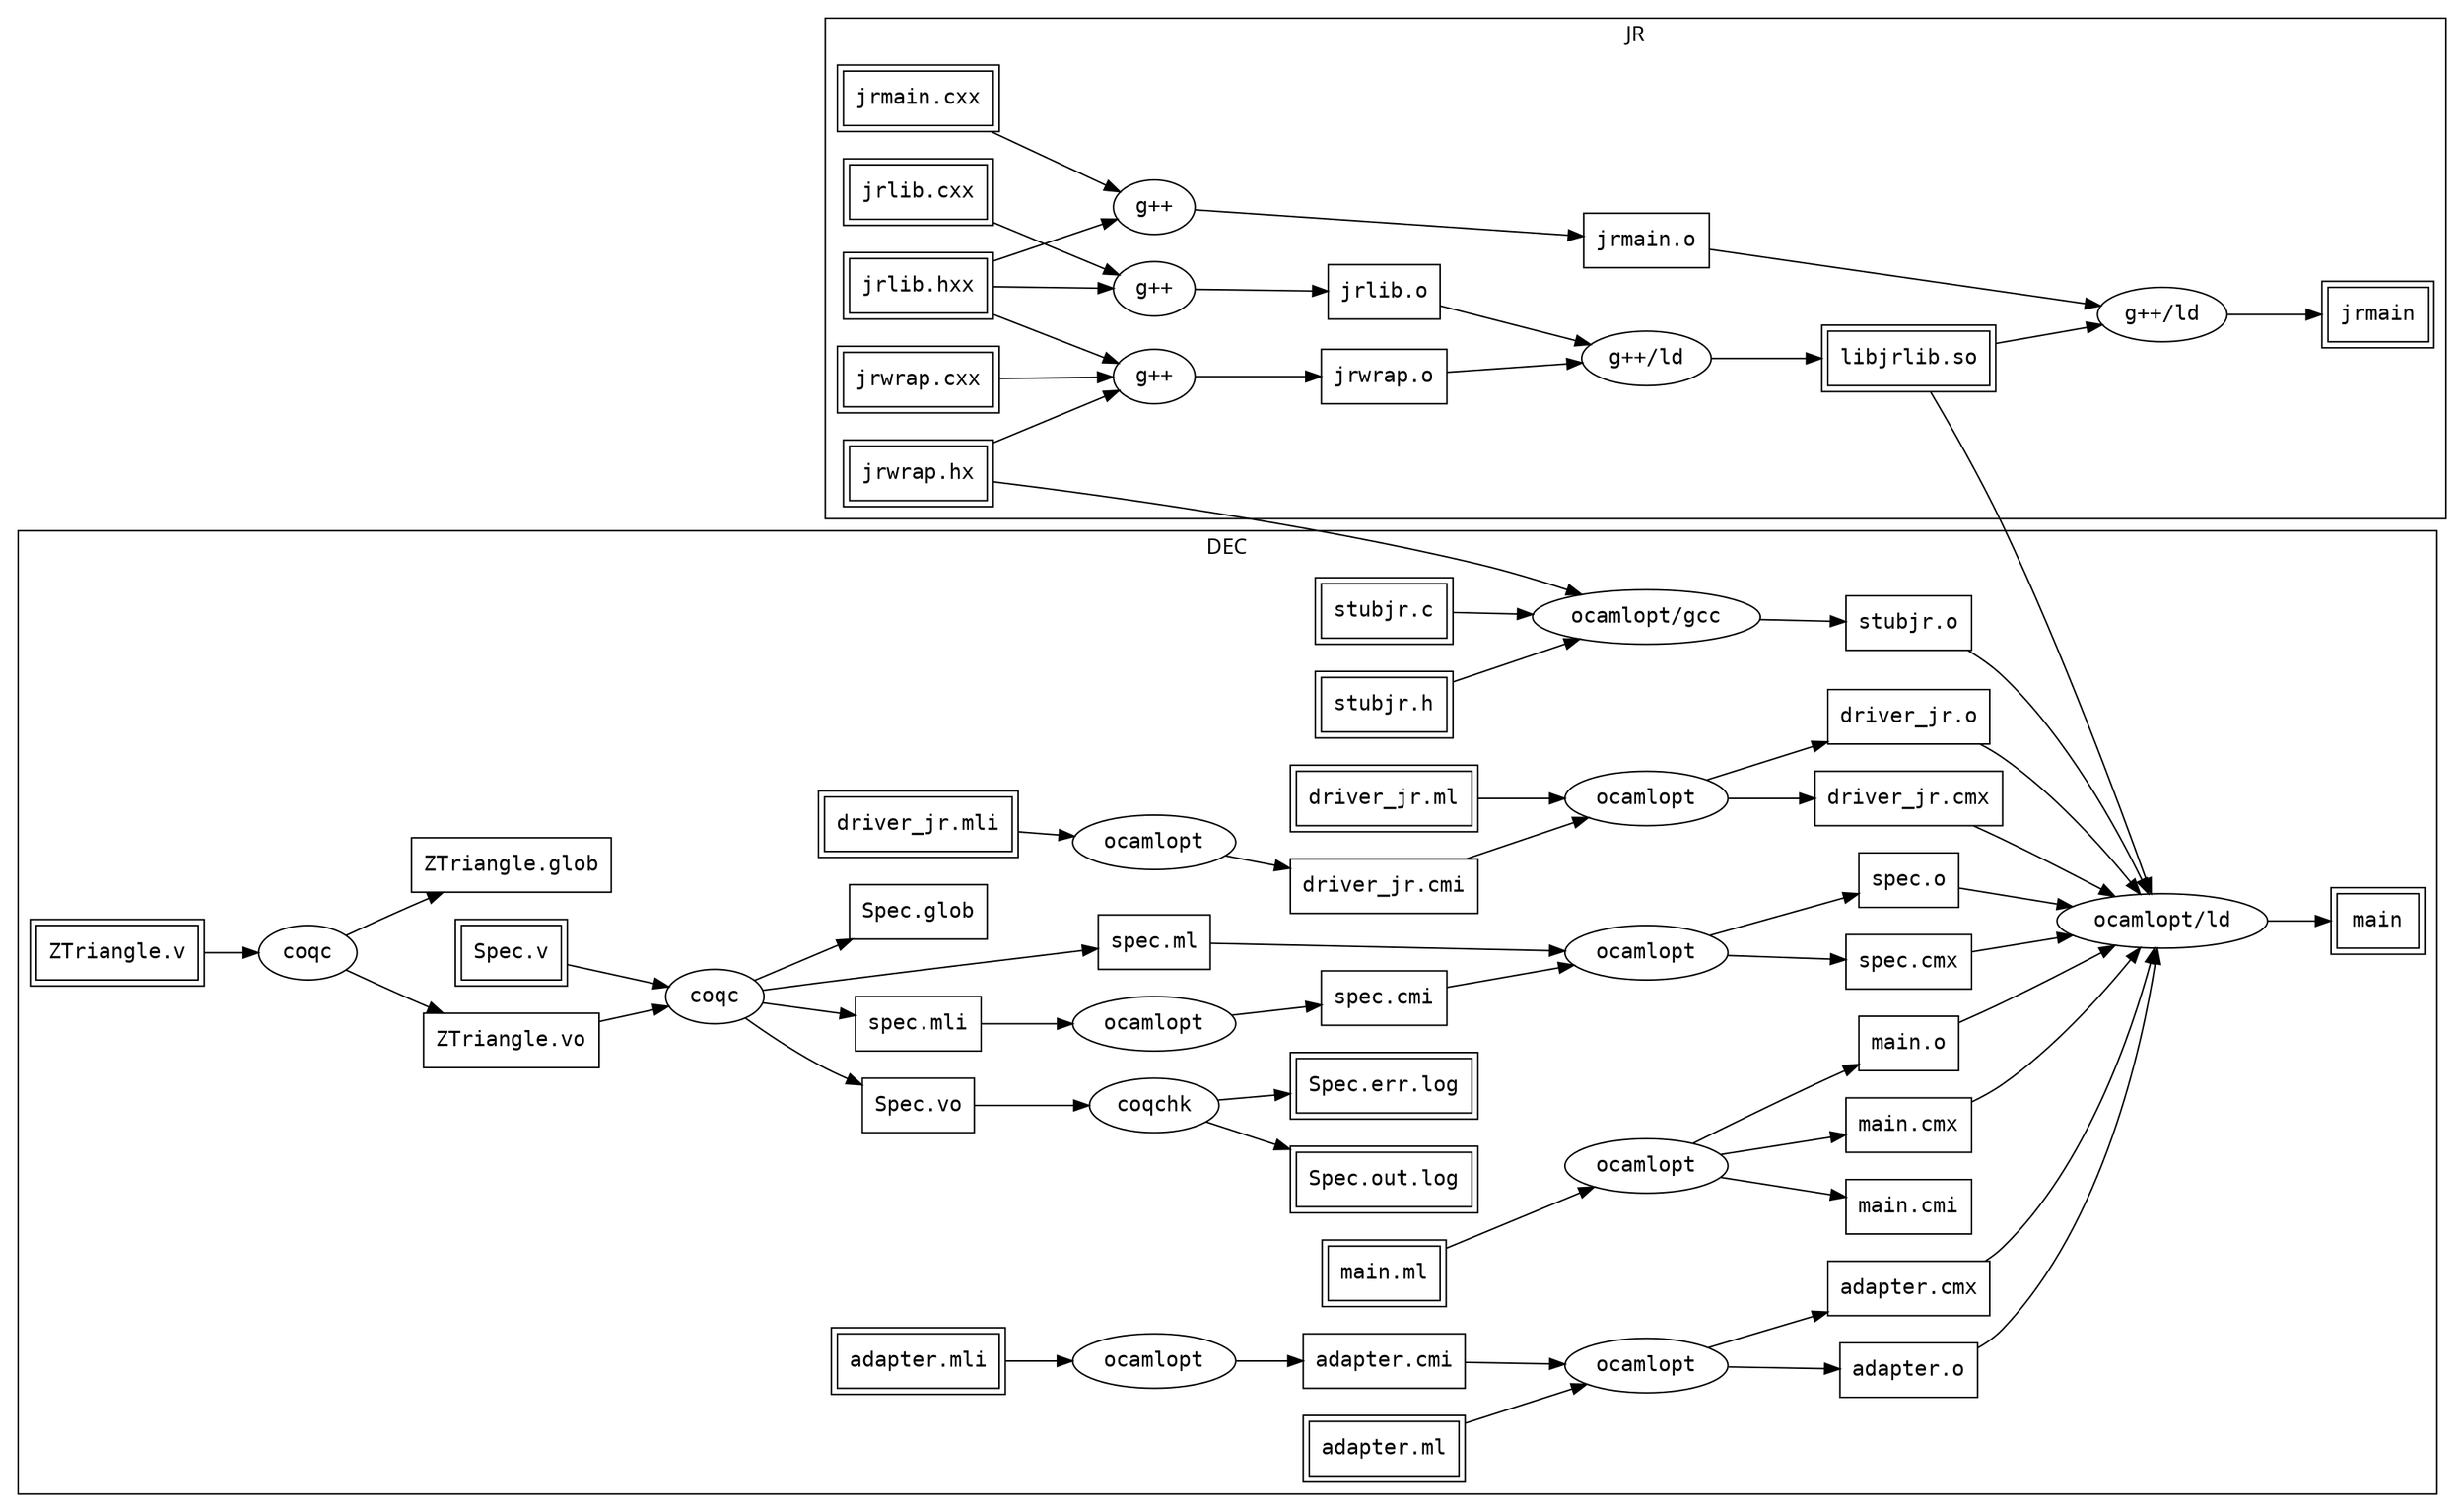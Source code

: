 digraph flow {
  rankdir = LR

  graph [fontname = sans]
  node [fontname = monospace]

  /*
  subgraph cluster_cxx {
    label = "C++"

    node [peripheries = 2, shape = box]

    algorithm [label = "algorithm"]
    cstring [label = "cstring"]
    iostream [label = "iostream"]
    libstdcxx_so [label = "libstdc++.so"]
  }

  subgraph cluster_gmp {
    label = "GMP"

    node [peripheries = 2, shape = box]

    gmpxx_h [label = "gmpxx.h"]
    libgmp_so [label = "libgmp.so"]
    libgmpxx_so [label = "libgmpxx.so"]
  }

  subgraph cluster_c {
    label = "C"

    node [peripheries = 2, shape = box]

    stddef_h [label = "stddef.h"]
    stdlib_h [label = "stdlib.h"]
    libc_so [label = "libc.so"]
    libdl_so [label = "libdl.so"]
    libm_so [label = "libm.so"]
  }

  subgraph cluster_ocaml {
    label = "OCaml"

    node [peripheries = 2, shape = box]

    caml_alloc_h [label = "caml/alloc.h"]
    caml_fail_h [label = "caml/fail.h"]
    caml_memory_h [label = "caml/memory.h"]
    caml_mlvalues_h [label = "caml/mlvalues.h"]
  }

  subgraph cluster_coq {
    label = "Coq"

    node [peripheries = 2, shape = box]

    extraction [label = "Extraction.vo"]
    zarith [label = "ZArith.vo"]
  }
  */

  subgraph cluster_dec {
    label = "DEC"

    node [peripheries = 2, shape = box]

    stubjr_c [label = "stubjr.c"]
    stubjr_h [label = "stubjr.h"]
    driver_jr_ml [label = "driver_jr.ml"]
    driver_jr_mli [label = "driver_jr.mli"]
    ztriangle_v [label = "ZTriangle.v"]
    spec_v [label = "Spec.v"]
    adapter_ml [label = "adapter.ml"]
    adapter_mli [label = "adapter.mli"]
    main_ml [label = "main.ml"]

    node [peripheries = 1]

    stubjr_o [label = "stubjr.o"]
    driver_jr_cmi [label = "driver_jr.cmi"]
    driver_jr_cmx [label = "driver_jr.cmx"]
    driver_jr_o [label = "driver_jr.o"]
    ztriangle_vo [label = "ZTriangle.vo"]
    ztriangle_glob [label = "ZTriangle.glob"]
    spec_vo [label = "Spec.vo"]
    spec_glob [label = "Spec.glob"]
    spec_mli [label = "spec.mli"]
    spec_ml [label = "spec.ml"]
    spec_cmi [label = "spec.cmi"]
    spec_cmx [label = "spec.cmx"]
    spec_o [label = "spec.o"]
    adapter_cmi [label = "adapter.cmi"]
    adapter_cmx [label = "adapter.cmx"]
    adapter_o [label = "adapter.o"]
    main_cmi [label = "main.cmi"]
    main_cmx [label = "main.cmx"]
    main_o [label = "main.o"]

    node [peripheries = 2]

    spec_out_log [label = "Spec.out.log"]
    spec_err_log [label = "Spec.err.log"]
    main [label = "main"]

    node [peripheries = 1, shape = oval]

    coqc_0 [label = "coqc"]
    coqc_1 [label = "coqc"]
    coqchk_0 [label = "coqchk"]
    ocamlopt_0 [label = "ocamlopt/gcc"]
    ocamlopt_1 [label = "ocamlopt"]
    ocamlopt_2 [label = "ocamlopt"]
    ocamlopt_3 [label = "ocamlopt"]
    ocamlopt_4 [label = "ocamlopt"]
    ocamlopt_5 [label = "ocamlopt"]
    ocamlopt_6 [label = "ocamlopt"]
    ocamlopt_7 [label = "ocamlopt"]
    ocamlopt_8 [label = "ocamlopt/ld"]
  }

  subgraph cluster_jr {
    label = "JR"

    node [peripheries = 2, shape = box]

    jrlib_hxx [label = "jrlib.hxx"]
    jrlib_cxx [label = "jrlib.cxx"]
    jrwrap_hx [label = "jrwrap.hx"]
    jrwrap_cxx [label = "jrwrap.cxx"]
    jrmain_cxx [label = "jrmain.cxx"]

    node [peripheries = 1]

    jrlib_o [label = "jrlib.o"]
    jrwrap_o [label = "jrwrap.o"]
    jrmain_o [label = "jrmain.o"]

    node [peripheries = 2]

    libjrlib_so [label = "libjrlib.so"]
    jrmain [label = "jrmain"]

    node [peripheries = 1, shape = oval]

    gxx_0 [label = "g++"]
    gxx_1 [label = "g++"]
    gxx_2 [label = "g++/ld"]
    gxx_3 [label = "g++"]
    gxx_4 [label = "g++/ld"]
  }

  edge [style = solid]

  jrlib_hxx -> gxx_0
  jrlib_cxx -> gxx_0
  gxx_0 -> jrlib_o

  jrlib_hxx -> gxx_1
  jrwrap_hx -> gxx_1
  jrwrap_cxx -> gxx_1
  gxx_1 -> jrwrap_o

  jrlib_o -> gxx_2
  jrwrap_o -> gxx_2
  gxx_2 -> libjrlib_so

  jrlib_hxx -> gxx_3
  jrmain_cxx -> gxx_3
  gxx_3 -> jrmain_o

  libjrlib_so -> gxx_4
  jrmain_o -> gxx_4
  gxx_4 -> jrmain

  ztriangle_v -> coqc_0
  coqc_0 -> ztriangle_vo
  coqc_0 -> ztriangle_glob

  ztriangle_vo -> coqc_1
  spec_v -> coqc_1
  coqc_1 -> spec_vo
  coqc_1 -> spec_glob
  coqc_1 -> spec_mli
  coqc_1 -> spec_ml

  spec_vo -> coqchk_0
  coqchk_0 -> spec_out_log
  coqchk_0 -> spec_err_log

  jrwrap_hx -> ocamlopt_0
  stubjr_h -> ocamlopt_0
  stubjr_c -> ocamlopt_0
  ocamlopt_0 -> stubjr_o

  driver_jr_mli -> ocamlopt_1
  ocamlopt_1 -> driver_jr_cmi

  driver_jr_cmi -> ocamlopt_2
  driver_jr_ml -> ocamlopt_2
  ocamlopt_2 -> driver_jr_cmx
  ocamlopt_2 -> driver_jr_o

  spec_mli -> ocamlopt_3
  ocamlopt_3 -> spec_cmi

  spec_cmi -> ocamlopt_4
  spec_ml -> ocamlopt_4
  ocamlopt_4 -> spec_cmx
  ocamlopt_4 -> spec_o

  adapter_mli -> ocamlopt_5
  ocamlopt_5 -> adapter_cmi

  adapter_cmi -> ocamlopt_6
  adapter_ml -> ocamlopt_6
  ocamlopt_6 -> adapter_cmx
  ocamlopt_6 -> adapter_o

  main_ml -> ocamlopt_7
  ocamlopt_7 -> main_cmi
  ocamlopt_7 -> main_cmx
  ocamlopt_7 -> main_o

  libjrlib_so -> ocamlopt_8
  stubjr_o -> ocamlopt_8
  driver_jr_cmx -> ocamlopt_8
  driver_jr_o -> ocamlopt_8
  spec_cmx -> ocamlopt_8
  spec_o -> ocamlopt_8
  adapter_cmx -> ocamlopt_8
  adapter_o -> ocamlopt_8
  main_cmx -> ocamlopt_8
  main_o -> ocamlopt_8
  ocamlopt_8 -> main

  /*
  edge [style = dashed]

  gmpxx_h -> gxx_0

  algorithm -> gxx_1
  cstring -> gxx_1
  gmpxx_h -> gxx_1

  libc_so -> gxx_2
  libgmp_so -> gxx_2
  libgmpxx_so -> gxx_2
  libm_so -> gxx_2
  libstdcxx_so -> gxx_2

  gmpxx_h -> gxx_3
  iostream -> gxx_3

  libc_so -> gxx_4
  libdl_so -> gxx_4
  libgmp_so -> gxx_4
  libgmpxx_so -> gxx_4
  libm_so -> gxx_4
  libstdcxx_so -> gxx_4

  zarith -> coqc_0

  extraction -> coqc_1
  zarith -> coqc_1

  caml_alloc_h -> ocamlopt_0
  caml_fail_h -> ocamlopt_0
  caml_memory_h -> ocamlopt_0
  caml_mlvalues_h -> ocamlopt_0
  stddef_h -> ocamlopt_0
  stdlib_h -> ocamlopt_0

  libc_so -> ocamlopt_8
  libdl_so -> ocamlopt_8
  libgmp_so -> ocamlopt_8
  libgmpxx_so -> ocamlopt_8
  libstdcxx_so -> ocamlopt_8
  libm_so -> ocamlopt_8
  */
}

